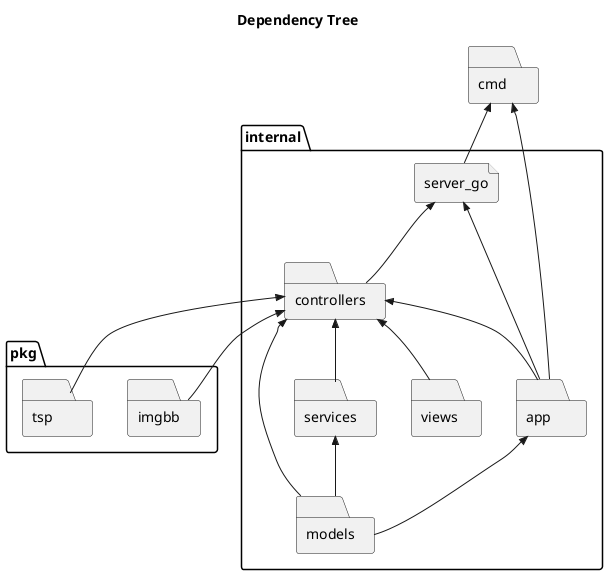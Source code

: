 @startuml Structure

' Copy this into https://www.plantuml.com/plantuml/uml/
' and save the url in the README file before committing changes

title Dependency Tree

folder internal {
  file server_go {
  }


  folder app {
  }
  folder controllers {
  }
  folder models {
  }
  folder services {
  }
  folder views {
  }
}

folder pkg {
  folder imgbb {
  }
  folder tsp {
  }
}

folder cmd {
}

cmd <<-- server_go
cmd <<-- app

server_go <<-- app
server_go <<-- controllers

controllers <<-- models
controllers <<-- services
controllers <<-- views
controllers <<-- tsp
controllers <<-- imgbb
controllers <<-- app

services <<-- models

app <<-- models

@enduml